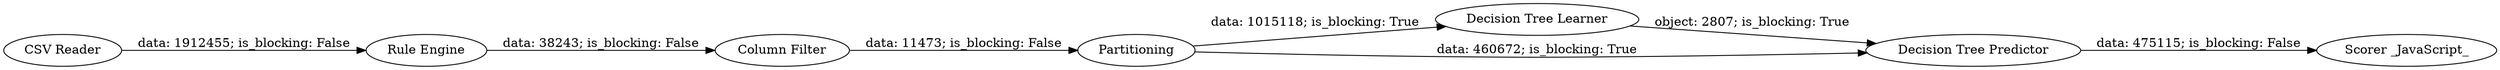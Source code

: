 digraph {
	"4280534009331996995_8" [label="Decision Tree Learner"]
	"7108970889478716179_2" [label="Rule Engine"]
	"4280534009331996995_9" [label="Decision Tree Predictor"]
	"4280534009331996995_6" [label=Partitioning]
	"7108970889478716179_1" [label="CSV Reader"]
	"7108970889478716179_5" [label="Column Filter"]
	"4280534009331996995_10" [label="Scorer _JavaScript_"]
	"4280534009331996995_6" -> "4280534009331996995_8" [label="data: 1015118; is_blocking: True"]
	"4280534009331996995_8" -> "4280534009331996995_9" [label="object: 2807; is_blocking: True"]
	"4280534009331996995_6" -> "4280534009331996995_9" [label="data: 460672; is_blocking: True"]
	"7108970889478716179_5" -> "4280534009331996995_6" [label="data: 11473; is_blocking: False"]
	"4280534009331996995_9" -> "4280534009331996995_10" [label="data: 475115; is_blocking: False"]
	"7108970889478716179_2" -> "7108970889478716179_5" [label="data: 38243; is_blocking: False"]
	"7108970889478716179_1" -> "7108970889478716179_2" [label="data: 1912455; is_blocking: False"]
	rankdir=LR
}
